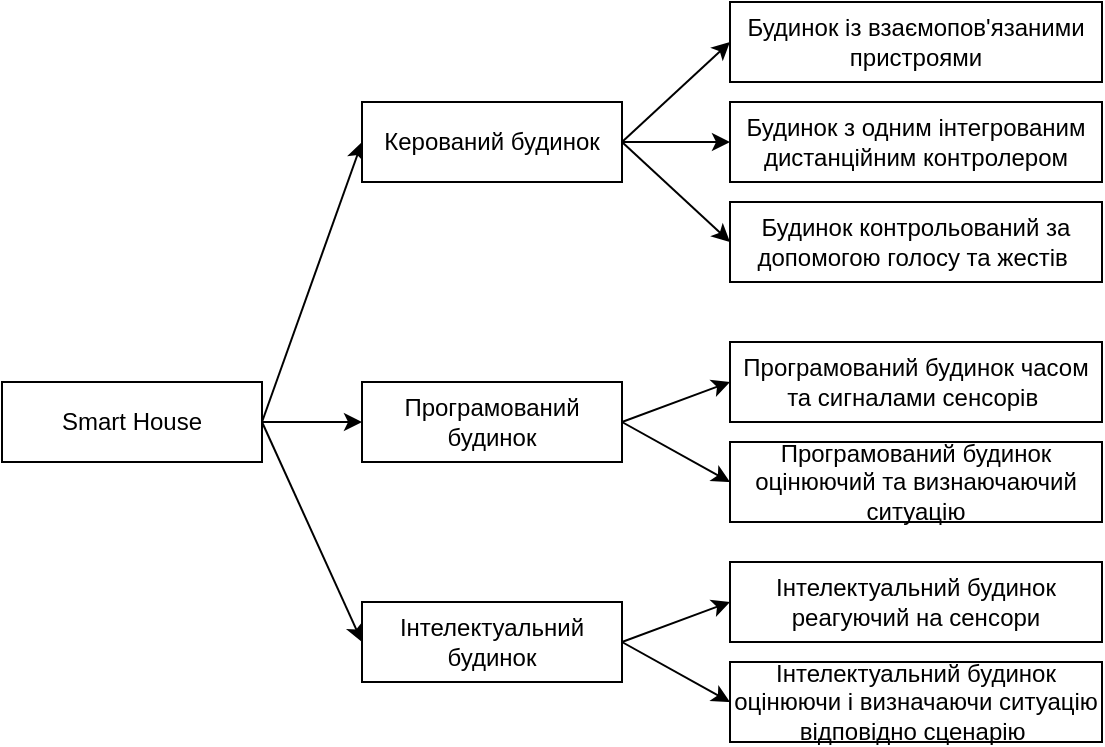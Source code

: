 <mxfile version="15.5.0" type="github">
  <diagram id="UEWHruC7Ic6yg-W5OLT9" name="Page-1">
    <mxGraphModel dx="743" dy="399" grid="0" gridSize="10" guides="1" tooltips="1" connect="1" arrows="1" fold="1" page="1" pageScale="1" pageWidth="827" pageHeight="1169" math="0" shadow="0">
      <root>
        <mxCell id="0" />
        <mxCell id="1" parent="0" />
        <mxCell id="rrwhjWl5xXXXJuGW71Q7-1" value="Будинок контрольований за допомогою голосу та жестів&amp;nbsp;" style="rounded=0;whiteSpace=wrap;html=1;" vertex="1" parent="1">
          <mxGeometry x="414" y="240" width="186" height="40" as="geometry" />
        </mxCell>
        <mxCell id="rrwhjWl5xXXXJuGW71Q7-2" value="Програмований будинок часом та сигналами сенсорів&amp;nbsp;" style="rounded=0;whiteSpace=wrap;html=1;" vertex="1" parent="1">
          <mxGeometry x="414" y="310" width="186" height="40" as="geometry" />
        </mxCell>
        <mxCell id="rrwhjWl5xXXXJuGW71Q7-21" style="edgeStyle=none;rounded=0;orthogonalLoop=1;jettySize=auto;html=1;entryX=0;entryY=0.5;entryDx=0;entryDy=0;exitX=1;exitY=0.5;exitDx=0;exitDy=0;" edge="1" parent="1" source="rrwhjWl5xXXXJuGW71Q7-3" target="rrwhjWl5xXXXJuGW71Q7-8">
          <mxGeometry relative="1" as="geometry" />
        </mxCell>
        <mxCell id="rrwhjWl5xXXXJuGW71Q7-22" style="edgeStyle=none;rounded=0;orthogonalLoop=1;jettySize=auto;html=1;exitX=1;exitY=0.5;exitDx=0;exitDy=0;entryX=0;entryY=0.5;entryDx=0;entryDy=0;" edge="1" parent="1" source="rrwhjWl5xXXXJuGW71Q7-3" target="rrwhjWl5xXXXJuGW71Q7-7">
          <mxGeometry relative="1" as="geometry" />
        </mxCell>
        <mxCell id="rrwhjWl5xXXXJuGW71Q7-23" style="edgeStyle=none;rounded=0;orthogonalLoop=1;jettySize=auto;html=1;exitX=1;exitY=0.5;exitDx=0;exitDy=0;entryX=0;entryY=0.5;entryDx=0;entryDy=0;" edge="1" parent="1" source="rrwhjWl5xXXXJuGW71Q7-3" target="rrwhjWl5xXXXJuGW71Q7-6">
          <mxGeometry relative="1" as="geometry" />
        </mxCell>
        <mxCell id="rrwhjWl5xXXXJuGW71Q7-3" value="Smart House" style="rounded=0;whiteSpace=wrap;html=1;" vertex="1" parent="1">
          <mxGeometry x="50" y="330" width="130" height="40" as="geometry" />
        </mxCell>
        <mxCell id="rrwhjWl5xXXXJuGW71Q7-4" value="Будинок із взаємопов&#39;язаними пристроями" style="rounded=0;whiteSpace=wrap;html=1;" vertex="1" parent="1">
          <mxGeometry x="414" y="140" width="186" height="40" as="geometry" />
        </mxCell>
        <mxCell id="rrwhjWl5xXXXJuGW71Q7-5" value="Будинок з одним інтегрованим дистанційним контролером" style="rounded=0;whiteSpace=wrap;html=1;" vertex="1" parent="1">
          <mxGeometry x="414" y="190" width="186" height="40" as="geometry" />
        </mxCell>
        <mxCell id="rrwhjWl5xXXXJuGW71Q7-16" style="edgeStyle=none;rounded=0;orthogonalLoop=1;jettySize=auto;html=1;entryX=0;entryY=0.5;entryDx=0;entryDy=0;" edge="1" parent="1" target="rrwhjWl5xXXXJuGW71Q7-11">
          <mxGeometry relative="1" as="geometry">
            <mxPoint x="360" y="460" as="sourcePoint" />
          </mxGeometry>
        </mxCell>
        <mxCell id="rrwhjWl5xXXXJuGW71Q7-17" style="edgeStyle=none;rounded=0;orthogonalLoop=1;jettySize=auto;html=1;entryX=0;entryY=0.5;entryDx=0;entryDy=0;exitX=1;exitY=0.5;exitDx=0;exitDy=0;" edge="1" parent="1" source="rrwhjWl5xXXXJuGW71Q7-6" target="rrwhjWl5xXXXJuGW71Q7-10">
          <mxGeometry relative="1" as="geometry" />
        </mxCell>
        <mxCell id="rrwhjWl5xXXXJuGW71Q7-6" value="Інтелектуальний будинок" style="rounded=0;whiteSpace=wrap;html=1;" vertex="1" parent="1">
          <mxGeometry x="230" y="440" width="130" height="40" as="geometry" />
        </mxCell>
        <mxCell id="rrwhjWl5xXXXJuGW71Q7-14" style="rounded=0;orthogonalLoop=1;jettySize=auto;html=1;entryX=0;entryY=0.5;entryDx=0;entryDy=0;exitX=1;exitY=0.5;exitDx=0;exitDy=0;" edge="1" parent="1" source="rrwhjWl5xXXXJuGW71Q7-7" target="rrwhjWl5xXXXJuGW71Q7-2">
          <mxGeometry relative="1" as="geometry" />
        </mxCell>
        <mxCell id="rrwhjWl5xXXXJuGW71Q7-15" style="edgeStyle=none;rounded=0;orthogonalLoop=1;jettySize=auto;html=1;entryX=0;entryY=0.5;entryDx=0;entryDy=0;exitX=1;exitY=0.5;exitDx=0;exitDy=0;" edge="1" parent="1" source="rrwhjWl5xXXXJuGW71Q7-7" target="rrwhjWl5xXXXJuGW71Q7-9">
          <mxGeometry relative="1" as="geometry" />
        </mxCell>
        <mxCell id="rrwhjWl5xXXXJuGW71Q7-7" value="Програмований будинок" style="rounded=0;whiteSpace=wrap;html=1;" vertex="1" parent="1">
          <mxGeometry x="230" y="330" width="130" height="40" as="geometry" />
        </mxCell>
        <mxCell id="rrwhjWl5xXXXJuGW71Q7-18" style="edgeStyle=none;rounded=0;orthogonalLoop=1;jettySize=auto;html=1;exitX=1;exitY=0.5;exitDx=0;exitDy=0;entryX=0;entryY=0.5;entryDx=0;entryDy=0;" edge="1" parent="1" source="rrwhjWl5xXXXJuGW71Q7-8" target="rrwhjWl5xXXXJuGW71Q7-1">
          <mxGeometry relative="1" as="geometry" />
        </mxCell>
        <mxCell id="rrwhjWl5xXXXJuGW71Q7-19" style="edgeStyle=none;rounded=0;orthogonalLoop=1;jettySize=auto;html=1;exitX=1;exitY=0.5;exitDx=0;exitDy=0;entryX=0;entryY=0.5;entryDx=0;entryDy=0;" edge="1" parent="1" source="rrwhjWl5xXXXJuGW71Q7-8" target="rrwhjWl5xXXXJuGW71Q7-5">
          <mxGeometry relative="1" as="geometry" />
        </mxCell>
        <mxCell id="rrwhjWl5xXXXJuGW71Q7-20" style="edgeStyle=none;rounded=0;orthogonalLoop=1;jettySize=auto;html=1;exitX=1;exitY=0.5;exitDx=0;exitDy=0;entryX=0;entryY=0.5;entryDx=0;entryDy=0;" edge="1" parent="1" source="rrwhjWl5xXXXJuGW71Q7-8" target="rrwhjWl5xXXXJuGW71Q7-4">
          <mxGeometry relative="1" as="geometry" />
        </mxCell>
        <mxCell id="rrwhjWl5xXXXJuGW71Q7-8" value="Керований будинок" style="rounded=0;whiteSpace=wrap;html=1;" vertex="1" parent="1">
          <mxGeometry x="230" y="190" width="130" height="40" as="geometry" />
        </mxCell>
        <mxCell id="rrwhjWl5xXXXJuGW71Q7-9" value="Програмований будинок оцінюючий та визнаючаючий ситуацію" style="rounded=0;whiteSpace=wrap;html=1;" vertex="1" parent="1">
          <mxGeometry x="414" y="360" width="186" height="40" as="geometry" />
        </mxCell>
        <mxCell id="rrwhjWl5xXXXJuGW71Q7-10" value="Інтелектуальний будинок оцінюючи і визначаючи ситуацію відповідно сценарію&amp;nbsp;" style="rounded=0;whiteSpace=wrap;html=1;" vertex="1" parent="1">
          <mxGeometry x="414" y="470" width="186" height="40" as="geometry" />
        </mxCell>
        <mxCell id="rrwhjWl5xXXXJuGW71Q7-11" value="Інтелектуальний будинок реагуючий на сенсори" style="rounded=0;whiteSpace=wrap;html=1;" vertex="1" parent="1">
          <mxGeometry x="414" y="420" width="186" height="40" as="geometry" />
        </mxCell>
      </root>
    </mxGraphModel>
  </diagram>
</mxfile>
